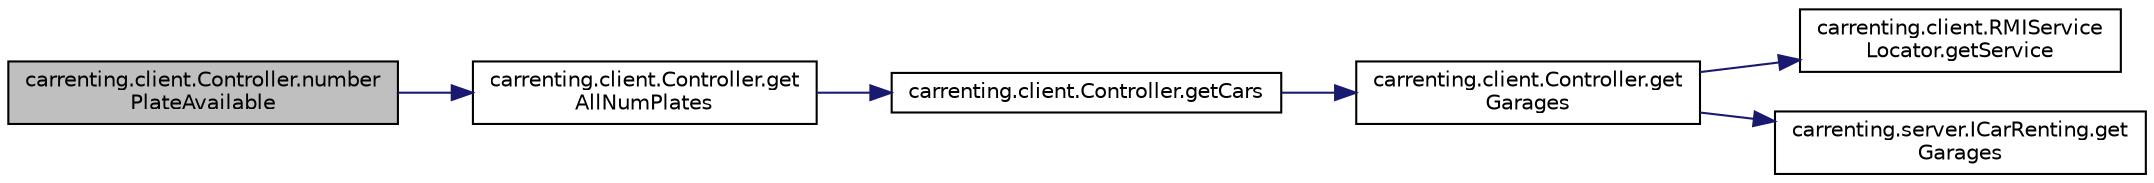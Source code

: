 digraph "carrenting.client.Controller.numberPlateAvailable"
{
 // LATEX_PDF_SIZE
  edge [fontname="Helvetica",fontsize="10",labelfontname="Helvetica",labelfontsize="10"];
  node [fontname="Helvetica",fontsize="10",shape=record];
  rankdir="LR";
  Node218 [label="carrenting.client.Controller.number\lPlateAvailable",height=0.2,width=0.4,color="black", fillcolor="grey75", style="filled", fontcolor="black",tooltip=" "];
  Node218 -> Node219 [color="midnightblue",fontsize="10",style="solid",fontname="Helvetica"];
  Node219 [label="carrenting.client.Controller.get\lAllNumPlates",height=0.2,width=0.4,color="black", fillcolor="white", style="filled",URL="$classcarrenting_1_1client_1_1_controller.html#a2a1f2139f9682b3c1215798216bee256",tooltip=" "];
  Node219 -> Node220 [color="midnightblue",fontsize="10",style="solid",fontname="Helvetica"];
  Node220 [label="carrenting.client.Controller.getCars",height=0.2,width=0.4,color="black", fillcolor="white", style="filled",URL="$classcarrenting_1_1client_1_1_controller.html#aa23affda674a59f25639c522800b35d1",tooltip=" "];
  Node220 -> Node221 [color="midnightblue",fontsize="10",style="solid",fontname="Helvetica"];
  Node221 [label="carrenting.client.Controller.get\lGarages",height=0.2,width=0.4,color="black", fillcolor="white", style="filled",URL="$classcarrenting_1_1client_1_1_controller.html#a38355c55fd14b445cbc7e420a5c36fa7",tooltip=" "];
  Node221 -> Node222 [color="midnightblue",fontsize="10",style="solid",fontname="Helvetica"];
  Node222 [label="carrenting.client.RMIService\lLocator.getService",height=0.2,width=0.4,color="black", fillcolor="white", style="filled",URL="$classcarrenting_1_1client_1_1_r_m_i_service_locator.html#a0ac0c6fa2786c97632c927749a53237c",tooltip=" "];
  Node221 -> Node223 [color="midnightblue",fontsize="10",style="solid",fontname="Helvetica"];
  Node223 [label="carrenting.server.ICarRenting.get\lGarages",height=0.2,width=0.4,color="black", fillcolor="white", style="filled",URL="$interfacecarrenting_1_1server_1_1_i_car_renting.html#a3192598ccc120a739ca168df03c23681",tooltip=" "];
}
